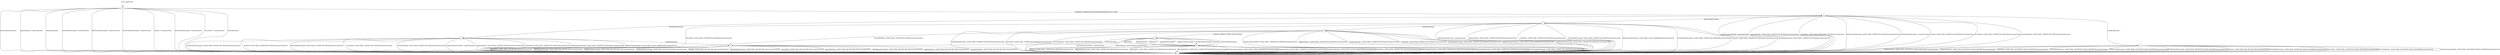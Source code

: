 digraph g {
	graph [name=g];
	__start0	[shape=none];
	__start0 -> __start0	[key=0,
		label="Self loop"];
	s0	[label=0,
		shape=circle];
	__start0 -> s0	[key=0];
	s1	[label=1,
		shape=circle];
	s0 -> s1	[key=0,
		label="AlertWarningCloseNotify / -"];
	s0 -> s1	[key=1,
		label="ApplicationData / ConnectionClosed"];
	s0 -> s1	[key=2,
		label="ChangeCipherSpec / -"];
	s0 -> s1	[key=3,
		label="DHClientKeyExchange / ConnectionClosed"];
	s0 -> s1	[key=4,
		label="DHEServerKeyExchange / ConnectionClosed"];
	s0 -> s1	[key=5,
		label="ECDHClientKeyExchange / ConnectionClosed"];
	s0 -> s1	[key=6,
		label="Finished / ConnectionClosed"];
	s0 -> s1	[key=7,
		label="RSAClientKeyExchange / ConnectionClosed"];
	s0 -> s1	[key=8,
		label="ServerHello / ConnectionClosed"];
	s0 -> s1	[key=9,
		label="ServerHelloDone / -"];
	s2	[label=2,
		shape=circle];
	s0 -> s2	[key=0,
		label="ClientHello / SERVER_HELLO|CERTIFICATE|SERVER_HELLO_DONE"];
	s1 -> s1	[key=0,
		label="AlertWarningCloseNotify / ConnectionClosed"];
	s1 -> s1	[key=1,
		label="ApplicationData / ConnectionClosed"];
	s1 -> s1	[key=2,
		label="ChangeCipherSpec / ConnectionClosed"];
	s1 -> s1	[key=3,
		label="ClientHello / ConnectionClosed"];
	s1 -> s1	[key=4,
		label="DHClientKeyExchange / ConnectionClosed"];
	s1 -> s1	[key=5,
		label="DHEServerKeyExchange / ConnectionClosed"];
	s1 -> s1	[key=6,
		label="ECDHClientKeyExchange / ConnectionClosed"];
	s1 -> s1	[key=7,
		label="Finished / ConnectionClosed"];
	s1 -> s1	[key=8,
		label="RSAClientKeyExchange / ConnectionClosed"];
	s1 -> s1	[key=9,
		label="ServerHello / ConnectionClosed"];
	s1 -> s1	[key=10,
		label="ServerHelloDone / ConnectionClosed"];
	s2 -> s1	[key=0,
		label="AlertWarningCloseNotify / ConnectionClosed"];
	s2 -> s1	[key=1,
		label="ApplicationData / ALERT_FATAL_UNEXPECTED_MESSAGE|ConnectionClosed"];
	s2 -> s1	[key=2,
		label="ClientHello / ALERT_FATAL_HANDSHAKE_FAILURE|ConnectionClosed"];
	s2 -> s1	[key=3,
		label="DHEServerKeyExchange / ALERT_FATAL_UNEXPECTED_MESSAGE|ConnectionClosed"];
	s2 -> s1	[key=4,
		label="ECDHClientKeyExchange / ConnectionClosed"];
	s2 -> s1	[key=5,
		label="Finished / ALERT_FATAL_UNEXPECTED_MESSAGE|ConnectionClosed"];
	s2 -> s1	[key=6,
		label="ServerHello / ALERT_FATAL_UNEXPECTED_MESSAGE|ConnectionClosed"];
	s2 -> s1	[key=7,
		label="ServerHelloDone / ALERT_FATAL_UNEXPECTED_MESSAGE|ConnectionClosed"];
	s3	[label=3,
		shape=circle];
	s2 -> s3	[key=0,
		label="ChangeCipherSpec / -"];
	s4	[label=4,
		shape=circle];
	s2 -> s4	[key=0,
		label="DHClientKeyExchange / -"];
	s7	[label=7,
		shape=circle];
	s2 -> s7	[key=0,
		label="RSAClientKeyExchange / -"];
	s3 -> s1	[key=0,
		label="AlertWarningCloseNotify / ALERT_FATAL_DECRYPTION_FAILED_RESERVED|ConnectionClosed"];
	s3 -> s1	[key=1,
		label="ApplicationData / ALERT_FATAL_DECRYPTION_FAILED_RESERVED|ConnectionClosed"];
	s3 -> s1	[key=2,
		label="ChangeCipherSpec / ALERT_FATAL_DECRYPTION_FAILED_RESERVED|ConnectionClosed"];
	s3 -> s1	[key=3,
		label="ClientHello / ALERT_FATAL_DECRYPTION_FAILED_RESERVED|ConnectionClosed"];
	s3 -> s1	[key=4,
		label="DHClientKeyExchange / ALERT_FATAL_DECRYPTION_FAILED_RESERVED|ConnectionClosed"];
	s3 -> s1	[key=5,
		label="DHEServerKeyExchange / ALERT_FATAL_DECRYPTION_FAILED_RESERVED|ConnectionClosed"];
	s3 -> s1	[key=6,
		label="ECDHClientKeyExchange / ALERT_FATAL_DECRYPTION_FAILED_RESERVED|ConnectionClosed"];
	s3 -> s1	[key=7,
		label="Finished / ALERT_FATAL_BAD_RECORD_MAC|ConnectionClosed"];
	s3 -> s1	[key=8,
		label="RSAClientKeyExchange / ALERT_FATAL_DECRYPTION_FAILED_RESERVED|ConnectionClosed"];
	s3 -> s1	[key=9,
		label="ServerHello / ALERT_FATAL_DECRYPTION_FAILED_RESERVED|ConnectionClosed"];
	s3 -> s1	[key=10,
		label="ServerHelloDone / ALERT_FATAL_DECRYPTION_FAILED_RESERVED|ConnectionClosed"];
	s4 -> s1	[key=0,
		label="AlertWarningCloseNotify / ConnectionClosed"];
	s4 -> s1	[key=1,
		label="ApplicationData / ALERT_FATAL_UNEXPECTED_MESSAGE|ConnectionClosed"];
	s4 -> s1	[key=2,
		label="ClientHello / ALERT_FATAL_UNEXPECTED_MESSAGE|ConnectionClosed"];
	s4 -> s1	[key=3,
		label="DHClientKeyExchange / ALERT_FATAL_UNEXPECTED_MESSAGE|ConnectionClosed"];
	s4 -> s1	[key=4,
		label="DHEServerKeyExchange / ALERT_FATAL_ILLEGAL_PARAMETER|ConnectionClosed"];
	s4 -> s1	[key=5,
		label="ECDHClientKeyExchange / ALERT_FATAL_UNEXPECTED_MESSAGE|ConnectionClosed"];
	s4 -> s1	[key=6,
		label="Finished / ALERT_FATAL_UNEXPECTED_MESSAGE|ConnectionClosed"];
	s4 -> s1	[key=7,
		label="RSAClientKeyExchange / ALERT_FATAL_UNEXPECTED_MESSAGE|ConnectionClosed"];
	s4 -> s1	[key=8,
		label="ServerHello / ALERT_FATAL_UNEXPECTED_MESSAGE|ConnectionClosed"];
	s4 -> s1	[key=9,
		label="ServerHelloDone / ALERT_FATAL_UNEXPECTED_MESSAGE|ConnectionClosed"];
	s5	[label=5,
		shape=circle];
	s4 -> s5	[key=0,
		label="ChangeCipherSpec / -"];
	s5 -> s1	[key=0,
		label="AlertWarningCloseNotify / ALERT_FATAL_BAD_RECORD_MAC|ConnectionClosed"];
	s5 -> s1	[key=1,
		label="ApplicationData / ALERT_FATAL_BAD_RECORD_MAC|ConnectionClosed"];
	s5 -> s1	[key=2,
		label="ChangeCipherSpec / ALERT_FATAL_BAD_RECORD_MAC|ConnectionClosed"];
	s5 -> s1	[key=3,
		label="ClientHello / ALERT_FATAL_BAD_RECORD_MAC|ConnectionClosed"];
	s5 -> s1	[key=4,
		label="DHClientKeyExchange / ALERT_FATAL_BAD_RECORD_MAC|ConnectionClosed"];
	s5 -> s1	[key=5,
		label="DHEServerKeyExchange / ALERT_FATAL_BAD_RECORD_MAC|ConnectionClosed"];
	s5 -> s1	[key=6,
		label="ECDHClientKeyExchange / ALERT_FATAL_BAD_RECORD_MAC|ConnectionClosed"];
	s5 -> s1	[key=7,
		label="Finished / ALERT_FATAL_BAD_RECORD_MAC|ConnectionClosed"];
	s5 -> s1	[key=8,
		label="RSAClientKeyExchange / ALERT_FATAL_BAD_RECORD_MAC|ConnectionClosed"];
	s5 -> s1	[key=9,
		label="ServerHello / ALERT_FATAL_BAD_RECORD_MAC|ConnectionClosed"];
	s5 -> s1	[key=10,
		label="ServerHelloDone / ALERT_FATAL_BAD_RECORD_MAC|ConnectionClosed"];
	s6	[label=6,
		shape=circle];
	s6 -> s1	[key=0,
		label="AlertWarningCloseNotify / ALERT_FATAL_UNEXPECTED_MESSAGE|ConnectionClosed"];
	s6 -> s1	[key=1,
		label="ApplicationData / ALERT_FATAL_UNEXPECTED_MESSAGE|ConnectionClosed"];
	s6 -> s1	[key=2,
		label="ChangeCipherSpec / ALERT_FATAL_UNEXPECTED_MESSAGE|ConnectionClosed"];
	s6 -> s1	[key=3,
		label="ClientHello / ALERT_FATAL_UNEXPECTED_MESSAGE|ConnectionClosed"];
	s6 -> s1	[key=4,
		label="DHClientKeyExchange / ALERT_FATAL_UNEXPECTED_MESSAGE|ConnectionClosed"];
	s6 -> s1	[key=5,
		label="DHEServerKeyExchange / ALERT_FATAL_ILLEGAL_PARAMETER|ConnectionClosed"];
	s6 -> s1	[key=6,
		label="ECDHClientKeyExchange / ALERT_FATAL_UNEXPECTED_MESSAGE|ConnectionClosed"];
	s6 -> s1	[key=7,
		label="RSAClientKeyExchange / ALERT_FATAL_UNEXPECTED_MESSAGE|ConnectionClosed"];
	s6 -> s1	[key=8,
		label="ServerHello / ALERT_FATAL_UNEXPECTED_MESSAGE|ConnectionClosed"];
	s6 -> s1	[key=9,
		label="ServerHelloDone / ALERT_FATAL_UNEXPECTED_MESSAGE|ConnectionClosed"];
	s8	[label=8,
		shape=circle];
	s6 -> s8	[key=0,
		label="Finished / CHANGE_CIPHER_SPEC|FINISHED"];
	s7 -> s1	[key=0,
		label="AlertWarningCloseNotify / ConnectionClosed"];
	s7 -> s1	[key=1,
		label="ApplicationData / ALERT_FATAL_UNEXPECTED_MESSAGE|ConnectionClosed"];
	s7 -> s1	[key=2,
		label="ClientHello / ALERT_FATAL_UNEXPECTED_MESSAGE|ConnectionClosed"];
	s7 -> s1	[key=3,
		label="DHClientKeyExchange / ALERT_FATAL_UNEXPECTED_MESSAGE|ConnectionClosed"];
	s7 -> s1	[key=4,
		label="DHEServerKeyExchange / ALERT_FATAL_ILLEGAL_PARAMETER|ConnectionClosed"];
	s7 -> s1	[key=5,
		label="ECDHClientKeyExchange / ALERT_FATAL_UNEXPECTED_MESSAGE|ConnectionClosed"];
	s7 -> s1	[key=6,
		label="Finished / ALERT_FATAL_UNEXPECTED_MESSAGE|ConnectionClosed"];
	s7 -> s1	[key=7,
		label="RSAClientKeyExchange / ALERT_FATAL_UNEXPECTED_MESSAGE|ConnectionClosed"];
	s7 -> s1	[key=8,
		label="ServerHello / ALERT_FATAL_UNEXPECTED_MESSAGE|ConnectionClosed"];
	s7 -> s1	[key=9,
		label="ServerHelloDone / ALERT_FATAL_UNEXPECTED_MESSAGE|ConnectionClosed"];
	s7 -> s6	[key=0,
		label="ChangeCipherSpec / -"];
	s8 -> s1	[key=0,
		label="AlertWarningCloseNotify / ConnectionClosed"];
	s8 -> s1	[key=1,
		label="ApplicationData / APPLICATION|ConnectionClosed"];
	s8 -> s5	[key=0,
		label="ChangeCipherSpec / -"];
	s9	[label=9,
		shape=circle];
	s8 -> s9	[key=0,
		label="ClientHello / -"];
	s8 -> s9	[key=1,
		label="DHClientKeyExchange / -"];
	s8 -> s9	[key=2,
		label="DHEServerKeyExchange / -"];
	s8 -> s9	[key=3,
		label="ECDHClientKeyExchange / -"];
	s8 -> s9	[key=4,
		label="Finished / -"];
	s8 -> s9	[key=5,
		label="RSAClientKeyExchange / -"];
	s8 -> s9	[key=6,
		label="ServerHello / -"];
	s8 -> s9	[key=7,
		label="ServerHelloDone / -"];
	s9 -> s1	[key=0,
		label="AlertWarningCloseNotify / ALERT_FATAL_ILLEGAL_PARAMETER|ConnectionClosed"];
	s9 -> s1	[key=1,
		label="ApplicationData / ALERT_FATAL_UNEXPECTED_MESSAGE|ConnectionClosed"];
	s9 -> s1	[key=2,
		label="ChangeCipherSpec / ALERT_FATAL_ILLEGAL_PARAMETER|ConnectionClosed"];
	s9 -> s1	[key=3,
		label="ClientHello / ALERT_FATAL_UNEXPECTED_MESSAGE|ConnectionClosed"];
	s9 -> s1	[key=4,
		label="DHClientKeyExchange / ALERT_FATAL_UNEXPECTED_MESSAGE|ConnectionClosed"];
	s9 -> s1	[key=5,
		label="DHEServerKeyExchange / ALERT_FATAL_UNEXPECTED_MESSAGE|ConnectionClosed"];
	s9 -> s1	[key=6,
		label="ECDHClientKeyExchange / ALERT_FATAL_UNEXPECTED_MESSAGE|ConnectionClosed"];
	s9 -> s1	[key=7,
		label="Finished / ALERT_FATAL_UNEXPECTED_MESSAGE|ConnectionClosed"];
	s9 -> s1	[key=8,
		label="RSAClientKeyExchange / ALERT_FATAL_UNEXPECTED_MESSAGE|ConnectionClosed"];
	s9 -> s1	[key=9,
		label="ServerHello / ALERT_FATAL_UNEXPECTED_MESSAGE|ConnectionClosed"];
	s9 -> s1	[key=10,
		label="ServerHelloDone / ALERT_FATAL_UNEXPECTED_MESSAGE|ConnectionClosed"];
}
